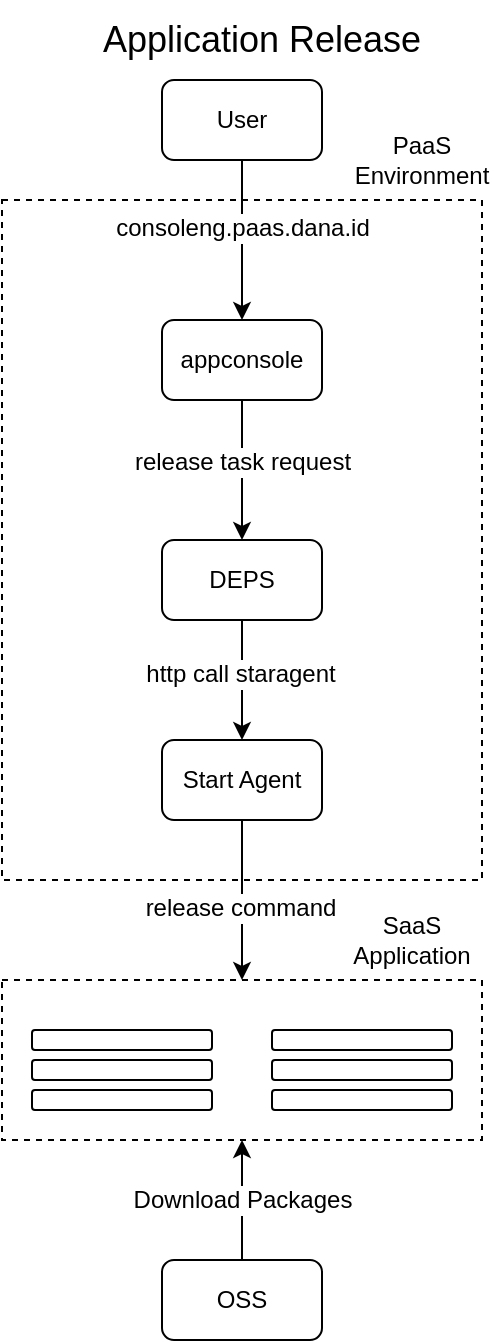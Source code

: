 <mxfile pages="1" version="11.2.2" type="github"><diagram id="jbF-UxVjQSbNmhClGBha" name="Page-1"><mxGraphModel dx="1523" dy="905" grid="1" gridSize="10" guides="1" tooltips="1" connect="1" arrows="1" fold="1" page="1" pageScale="1" pageWidth="850" pageHeight="1100" math="0" shadow="0"><root><mxCell id="0"/><mxCell id="1" parent="0"/><mxCell id="z8UnUwbP9mPb2dqY8nJx-12" value="" style="rounded=0;whiteSpace=wrap;html=1;dashed=1;" vertex="1" parent="1"><mxGeometry x="40" y="100" width="240" height="340" as="geometry"/></mxCell><mxCell id="z8UnUwbP9mPb2dqY8nJx-4" style="edgeStyle=orthogonalEdgeStyle;rounded=0;orthogonalLoop=1;jettySize=auto;html=1;exitX=0.5;exitY=1;exitDx=0;exitDy=0;entryX=0.5;entryY=0;entryDx=0;entryDy=0;" edge="1" parent="1" source="z8UnUwbP9mPb2dqY8nJx-1" target="z8UnUwbP9mPb2dqY8nJx-3"><mxGeometry relative="1" as="geometry"/></mxCell><mxCell id="z8UnUwbP9mPb2dqY8nJx-5" value="consoleng.paas.dana.id" style="text;html=1;resizable=0;points=[];align=center;verticalAlign=middle;labelBackgroundColor=#ffffff;" vertex="1" connectable="0" parent="z8UnUwbP9mPb2dqY8nJx-4"><mxGeometry x="-0.286" y="1" relative="1" as="geometry"><mxPoint x="-1" y="5" as="offset"/></mxGeometry></mxCell><mxCell id="z8UnUwbP9mPb2dqY8nJx-1" value="User" style="rounded=1;whiteSpace=wrap;html=1;" vertex="1" parent="1"><mxGeometry x="120" y="40" width="80" height="40" as="geometry"/></mxCell><mxCell id="z8UnUwbP9mPb2dqY8nJx-8" style="edgeStyle=orthogonalEdgeStyle;rounded=0;orthogonalLoop=1;jettySize=auto;html=1;exitX=0.5;exitY=1;exitDx=0;exitDy=0;entryX=0.5;entryY=0;entryDx=0;entryDy=0;" edge="1" parent="1" source="z8UnUwbP9mPb2dqY8nJx-3" target="z8UnUwbP9mPb2dqY8nJx-7"><mxGeometry relative="1" as="geometry"/></mxCell><mxCell id="z8UnUwbP9mPb2dqY8nJx-9" value="release task request" style="text;html=1;resizable=0;points=[];align=center;verticalAlign=middle;labelBackgroundColor=#ffffff;" vertex="1" connectable="0" parent="z8UnUwbP9mPb2dqY8nJx-8"><mxGeometry x="-0.36" relative="1" as="geometry"><mxPoint y="8" as="offset"/></mxGeometry></mxCell><mxCell id="z8UnUwbP9mPb2dqY8nJx-3" value="appconsole" style="rounded=1;whiteSpace=wrap;html=1;" vertex="1" parent="1"><mxGeometry x="120" y="160" width="80" height="40" as="geometry"/></mxCell><mxCell id="z8UnUwbP9mPb2dqY8nJx-11" style="edgeStyle=orthogonalEdgeStyle;rounded=0;orthogonalLoop=1;jettySize=auto;html=1;exitX=0.5;exitY=1;exitDx=0;exitDy=0;entryX=0.5;entryY=0;entryDx=0;entryDy=0;" edge="1" parent="1" source="z8UnUwbP9mPb2dqY8nJx-7" target="z8UnUwbP9mPb2dqY8nJx-10"><mxGeometry relative="1" as="geometry"/></mxCell><mxCell id="z8UnUwbP9mPb2dqY8nJx-14" value="http call staragent" style="text;html=1;resizable=0;points=[];align=center;verticalAlign=middle;labelBackgroundColor=#ffffff;" vertex="1" connectable="0" parent="z8UnUwbP9mPb2dqY8nJx-11"><mxGeometry x="-0.1" y="-1" relative="1" as="geometry"><mxPoint as="offset"/></mxGeometry></mxCell><mxCell id="z8UnUwbP9mPb2dqY8nJx-7" value="DEPS" style="rounded=1;whiteSpace=wrap;html=1;" vertex="1" parent="1"><mxGeometry x="120" y="270" width="80" height="40" as="geometry"/></mxCell><mxCell id="z8UnUwbP9mPb2dqY8nJx-23" style="edgeStyle=orthogonalEdgeStyle;rounded=0;orthogonalLoop=1;jettySize=auto;html=1;exitX=0.5;exitY=1;exitDx=0;exitDy=0;entryX=0.5;entryY=0;entryDx=0;entryDy=0;" edge="1" parent="1" source="z8UnUwbP9mPb2dqY8nJx-10" target="z8UnUwbP9mPb2dqY8nJx-15"><mxGeometry relative="1" as="geometry"/></mxCell><mxCell id="z8UnUwbP9mPb2dqY8nJx-24" value="release command" style="text;html=1;resizable=0;points=[];align=center;verticalAlign=middle;labelBackgroundColor=#ffffff;" vertex="1" connectable="0" parent="z8UnUwbP9mPb2dqY8nJx-23"><mxGeometry x="0.082" y="-1" relative="1" as="geometry"><mxPoint as="offset"/></mxGeometry></mxCell><mxCell id="z8UnUwbP9mPb2dqY8nJx-10" value="Start Agent" style="rounded=1;whiteSpace=wrap;html=1;" vertex="1" parent="1"><mxGeometry x="120" y="370" width="80" height="40" as="geometry"/></mxCell><mxCell id="z8UnUwbP9mPb2dqY8nJx-13" value="PaaS Environment" style="text;html=1;strokeColor=none;fillColor=none;align=center;verticalAlign=middle;whiteSpace=wrap;rounded=0;dashed=1;" vertex="1" parent="1"><mxGeometry x="215" y="70" width="70" height="20" as="geometry"/></mxCell><mxCell id="z8UnUwbP9mPb2dqY8nJx-15" value="" style="rounded=0;whiteSpace=wrap;html=1;dashed=1;" vertex="1" parent="1"><mxGeometry x="40" y="490" width="240" height="80" as="geometry"/></mxCell><mxCell id="z8UnUwbP9mPb2dqY8nJx-16" value="" style="rounded=1;whiteSpace=wrap;html=1;" vertex="1" parent="1"><mxGeometry x="55" y="515" width="90" height="10" as="geometry"/></mxCell><mxCell id="z8UnUwbP9mPb2dqY8nJx-17" value="" style="rounded=1;whiteSpace=wrap;html=1;" vertex="1" parent="1"><mxGeometry x="55" y="530" width="90" height="10" as="geometry"/></mxCell><mxCell id="z8UnUwbP9mPb2dqY8nJx-18" value="" style="rounded=1;whiteSpace=wrap;html=1;" vertex="1" parent="1"><mxGeometry x="55" y="545" width="90" height="10" as="geometry"/></mxCell><mxCell id="z8UnUwbP9mPb2dqY8nJx-20" value="" style="rounded=1;whiteSpace=wrap;html=1;" vertex="1" parent="1"><mxGeometry x="175" y="515" width="90" height="10" as="geometry"/></mxCell><mxCell id="z8UnUwbP9mPb2dqY8nJx-21" value="" style="rounded=1;whiteSpace=wrap;html=1;" vertex="1" parent="1"><mxGeometry x="175" y="530" width="90" height="10" as="geometry"/></mxCell><mxCell id="z8UnUwbP9mPb2dqY8nJx-22" value="" style="rounded=1;whiteSpace=wrap;html=1;" vertex="1" parent="1"><mxGeometry x="175" y="545" width="90" height="10" as="geometry"/></mxCell><mxCell id="z8UnUwbP9mPb2dqY8nJx-25" value="SaaS Application" style="text;html=1;strokeColor=none;fillColor=none;align=center;verticalAlign=middle;whiteSpace=wrap;rounded=0;dashed=1;" vertex="1" parent="1"><mxGeometry x="210" y="460" width="70" height="20" as="geometry"/></mxCell><mxCell id="z8UnUwbP9mPb2dqY8nJx-27" value="&lt;font style=&quot;font-size: 18px&quot;&gt;Application Release&lt;/font&gt;" style="text;html=1;strokeColor=none;fillColor=none;align=center;verticalAlign=middle;whiteSpace=wrap;rounded=0;" vertex="1" parent="1"><mxGeometry x="80" width="180" height="40" as="geometry"/></mxCell><mxCell id="z8UnUwbP9mPb2dqY8nJx-30" style="edgeStyle=orthogonalEdgeStyle;rounded=0;orthogonalLoop=1;jettySize=auto;html=1;exitX=0.5;exitY=0;exitDx=0;exitDy=0;entryX=0.5;entryY=1;entryDx=0;entryDy=0;" edge="1" parent="1" source="z8UnUwbP9mPb2dqY8nJx-29" target="z8UnUwbP9mPb2dqY8nJx-15"><mxGeometry relative="1" as="geometry"/></mxCell><mxCell id="z8UnUwbP9mPb2dqY8nJx-31" value="Download Packages" style="text;html=1;resizable=0;points=[];align=center;verticalAlign=middle;labelBackgroundColor=#ffffff;" vertex="1" connectable="0" parent="z8UnUwbP9mPb2dqY8nJx-30"><mxGeometry x="0.2" y="3" relative="1" as="geometry"><mxPoint x="3" y="6" as="offset"/></mxGeometry></mxCell><mxCell id="z8UnUwbP9mPb2dqY8nJx-29" value="OSS" style="rounded=1;whiteSpace=wrap;html=1;" vertex="1" parent="1"><mxGeometry x="120" y="630" width="80" height="40" as="geometry"/></mxCell></root></mxGraphModel></diagram></mxfile>